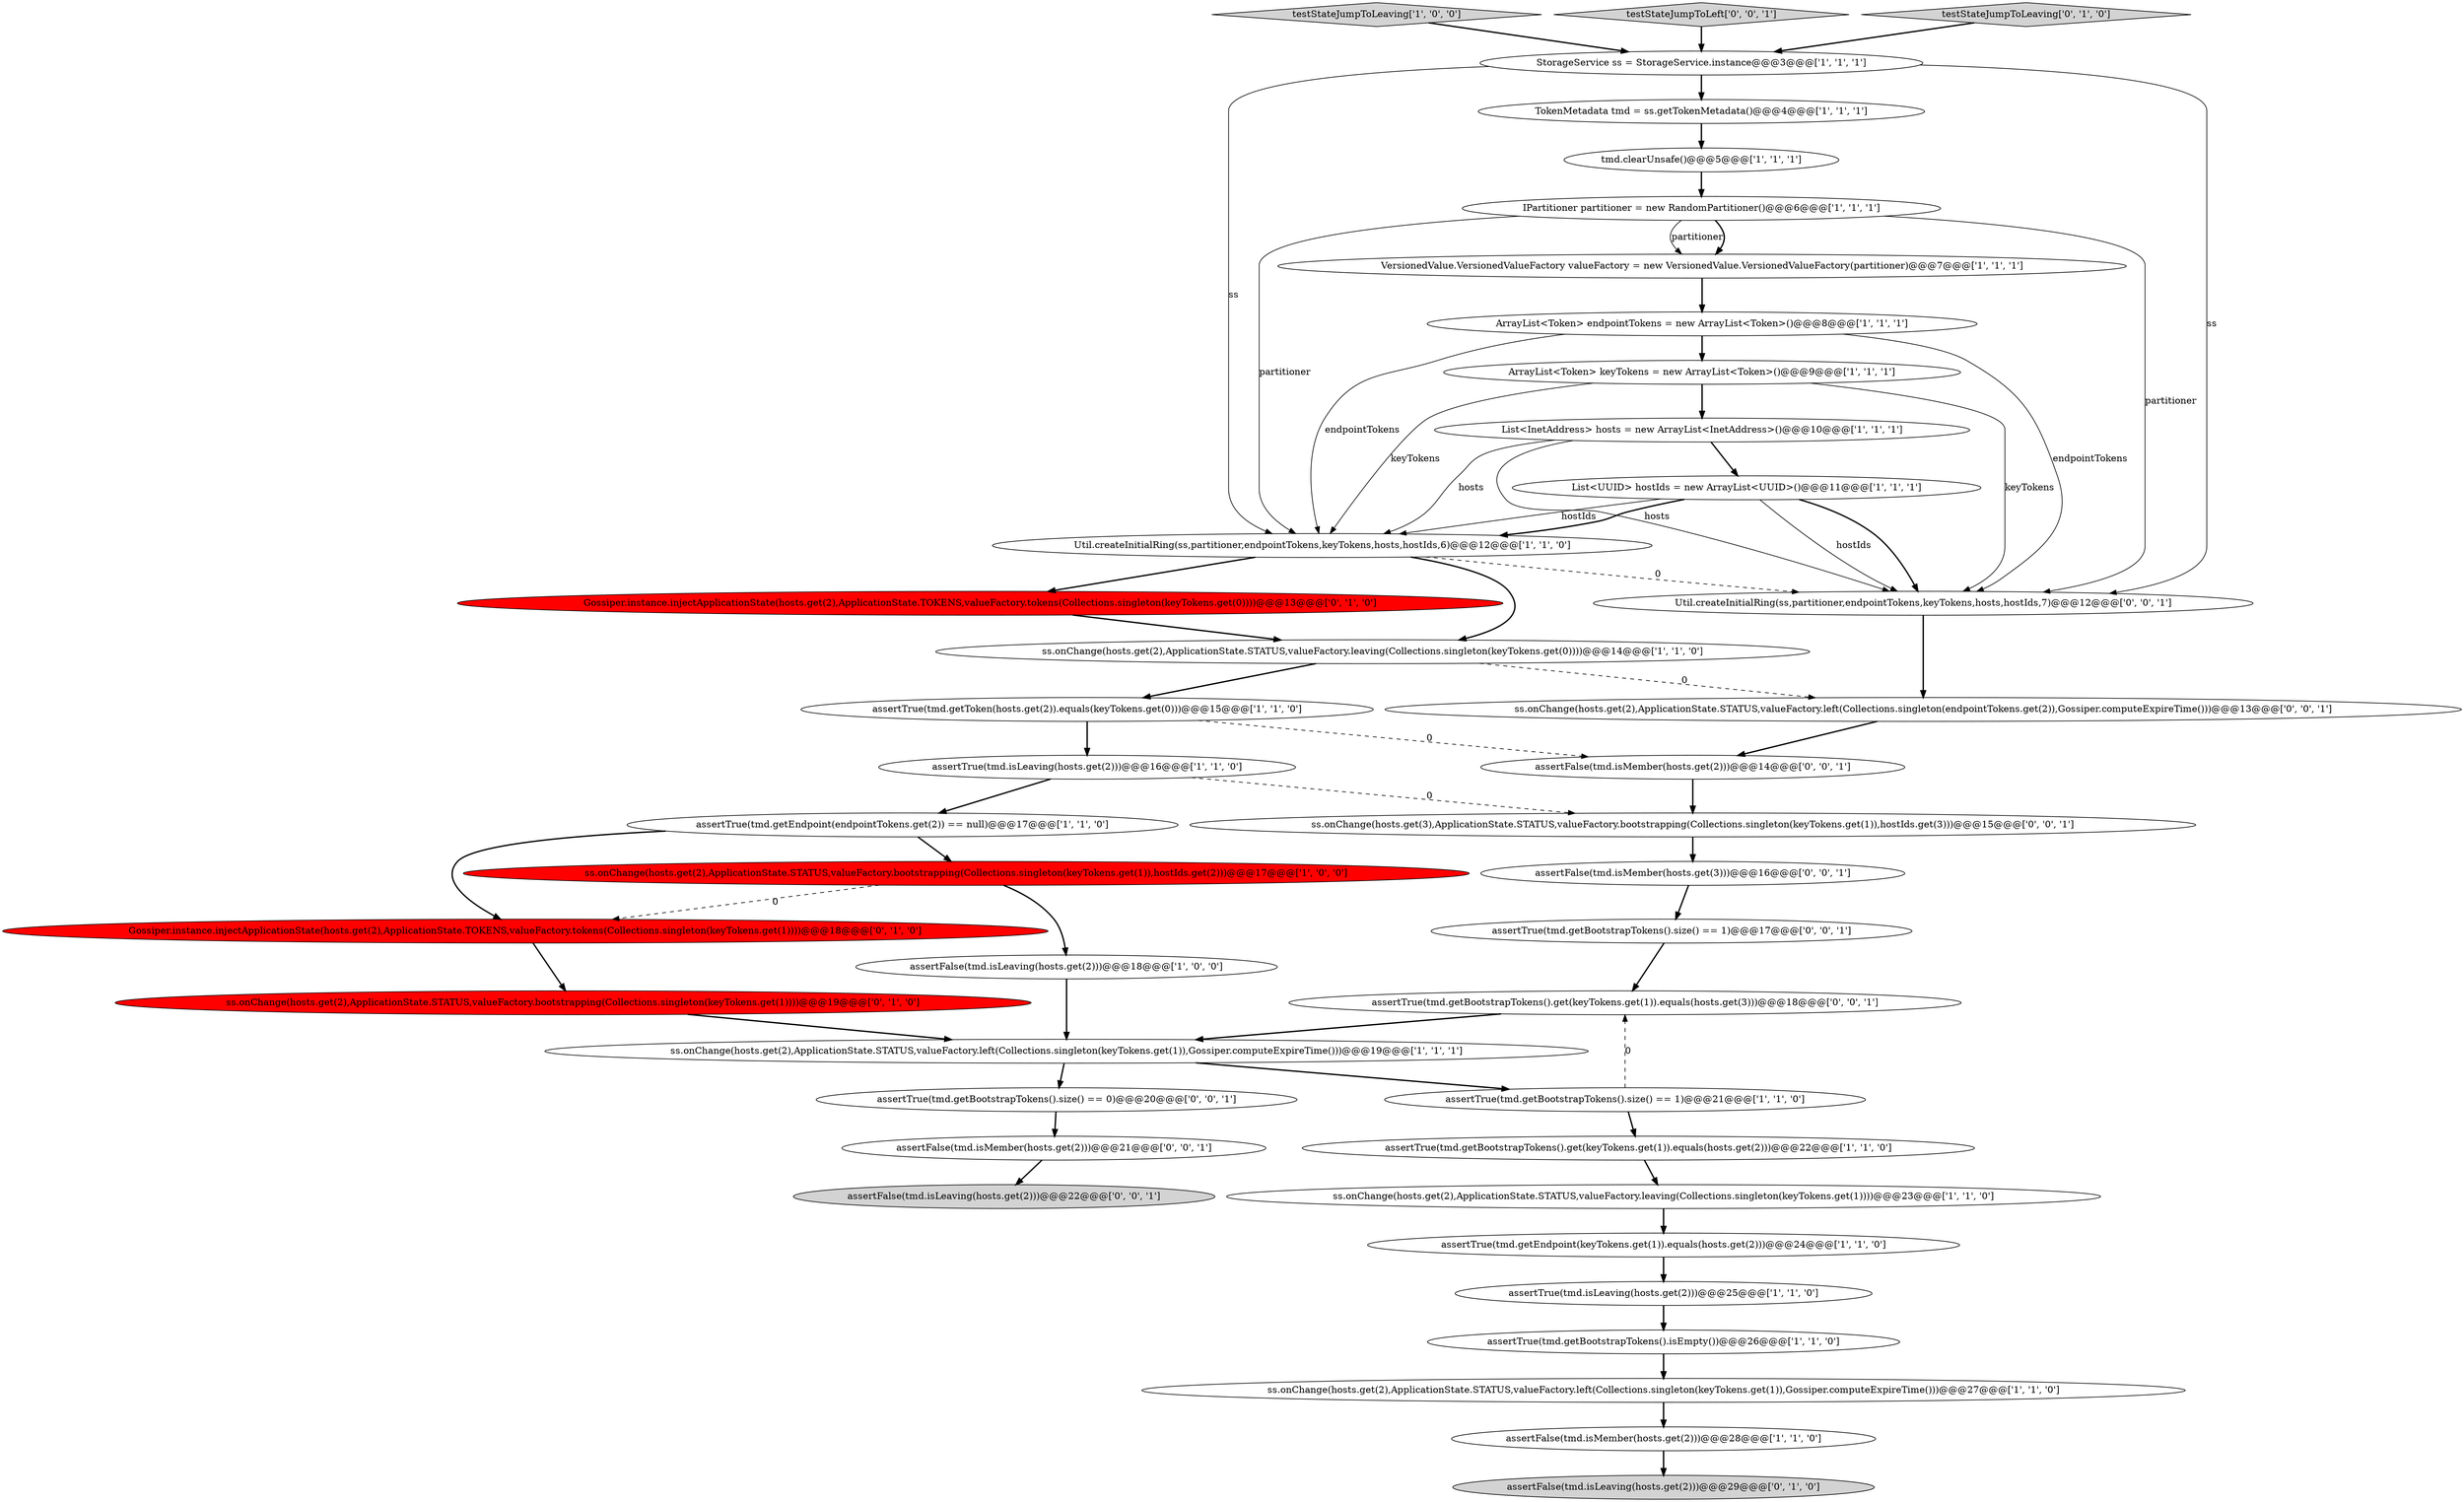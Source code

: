 digraph {
3 [style = filled, label = "List<InetAddress> hosts = new ArrayList<InetAddress>()@@@10@@@['1', '1', '1']", fillcolor = white, shape = ellipse image = "AAA0AAABBB1BBB"];
35 [style = filled, label = "assertFalse(tmd.isMember(hosts.get(3)))@@@16@@@['0', '0', '1']", fillcolor = white, shape = ellipse image = "AAA0AAABBB3BBB"];
18 [style = filled, label = "ss.onChange(hosts.get(2),ApplicationState.STATUS,valueFactory.leaving(Collections.singleton(keyTokens.get(1))))@@@23@@@['1', '1', '0']", fillcolor = white, shape = ellipse image = "AAA0AAABBB1BBB"];
28 [style = filled, label = "assertFalse(tmd.isLeaving(hosts.get(2)))@@@29@@@['0', '1', '0']", fillcolor = lightgray, shape = ellipse image = "AAA0AAABBB2BBB"];
2 [style = filled, label = "assertTrue(tmd.isLeaving(hosts.get(2)))@@@25@@@['1', '1', '0']", fillcolor = white, shape = ellipse image = "AAA0AAABBB1BBB"];
15 [style = filled, label = "ss.onChange(hosts.get(2),ApplicationState.STATUS,valueFactory.left(Collections.singleton(keyTokens.get(1)),Gossiper.computeExpireTime()))@@@27@@@['1', '1', '0']", fillcolor = white, shape = ellipse image = "AAA0AAABBB1BBB"];
7 [style = filled, label = "List<UUID> hostIds = new ArrayList<UUID>()@@@11@@@['1', '1', '1']", fillcolor = white, shape = ellipse image = "AAA0AAABBB1BBB"];
39 [style = filled, label = "assertTrue(tmd.getBootstrapTokens().size() == 1)@@@17@@@['0', '0', '1']", fillcolor = white, shape = ellipse image = "AAA0AAABBB3BBB"];
14 [style = filled, label = "tmd.clearUnsafe()@@@5@@@['1', '1', '1']", fillcolor = white, shape = ellipse image = "AAA0AAABBB1BBB"];
33 [style = filled, label = "assertFalse(tmd.isMember(hosts.get(2)))@@@21@@@['0', '0', '1']", fillcolor = white, shape = ellipse image = "AAA0AAABBB3BBB"];
4 [style = filled, label = "assertTrue(tmd.getEndpoint(keyTokens.get(1)).equals(hosts.get(2)))@@@24@@@['1', '1', '0']", fillcolor = white, shape = ellipse image = "AAA0AAABBB1BBB"];
21 [style = filled, label = "ArrayList<Token> endpointTokens = new ArrayList<Token>()@@@8@@@['1', '1', '1']", fillcolor = white, shape = ellipse image = "AAA0AAABBB1BBB"];
27 [style = filled, label = "Gossiper.instance.injectApplicationState(hosts.get(2),ApplicationState.TOKENS,valueFactory.tokens(Collections.singleton(keyTokens.get(0))))@@@13@@@['0', '1', '0']", fillcolor = red, shape = ellipse image = "AAA1AAABBB2BBB"];
34 [style = filled, label = "ss.onChange(hosts.get(2),ApplicationState.STATUS,valueFactory.left(Collections.singleton(endpointTokens.get(2)),Gossiper.computeExpireTime()))@@@13@@@['0', '0', '1']", fillcolor = white, shape = ellipse image = "AAA0AAABBB3BBB"];
32 [style = filled, label = "assertFalse(tmd.isLeaving(hosts.get(2)))@@@22@@@['0', '0', '1']", fillcolor = lightgray, shape = ellipse image = "AAA0AAABBB3BBB"];
6 [style = filled, label = "assertTrue(tmd.getBootstrapTokens().isEmpty())@@@26@@@['1', '1', '0']", fillcolor = white, shape = ellipse image = "AAA0AAABBB1BBB"];
13 [style = filled, label = "assertFalse(tmd.isMember(hosts.get(2)))@@@28@@@['1', '1', '0']", fillcolor = white, shape = ellipse image = "AAA0AAABBB1BBB"];
26 [style = filled, label = "Gossiper.instance.injectApplicationState(hosts.get(2),ApplicationState.TOKENS,valueFactory.tokens(Collections.singleton(keyTokens.get(1))))@@@18@@@['0', '1', '0']", fillcolor = red, shape = ellipse image = "AAA1AAABBB2BBB"];
11 [style = filled, label = "ss.onChange(hosts.get(2),ApplicationState.STATUS,valueFactory.leaving(Collections.singleton(keyTokens.get(0))))@@@14@@@['1', '1', '0']", fillcolor = white, shape = ellipse image = "AAA0AAABBB1BBB"];
5 [style = filled, label = "assertTrue(tmd.getBootstrapTokens().size() == 1)@@@21@@@['1', '1', '0']", fillcolor = white, shape = ellipse image = "AAA0AAABBB1BBB"];
25 [style = filled, label = "assertTrue(tmd.getEndpoint(endpointTokens.get(2)) == null)@@@17@@@['1', '1', '0']", fillcolor = white, shape = ellipse image = "AAA0AAABBB1BBB"];
0 [style = filled, label = "ss.onChange(hosts.get(2),ApplicationState.STATUS,valueFactory.left(Collections.singleton(keyTokens.get(1)),Gossiper.computeExpireTime()))@@@19@@@['1', '1', '1']", fillcolor = white, shape = ellipse image = "AAA0AAABBB1BBB"];
17 [style = filled, label = "assertTrue(tmd.getToken(hosts.get(2)).equals(keyTokens.get(0)))@@@15@@@['1', '1', '0']", fillcolor = white, shape = ellipse image = "AAA0AAABBB1BBB"];
41 [style = filled, label = "Util.createInitialRing(ss,partitioner,endpointTokens,keyTokens,hosts,hostIds,7)@@@12@@@['0', '0', '1']", fillcolor = white, shape = ellipse image = "AAA0AAABBB3BBB"];
16 [style = filled, label = "testStateJumpToLeaving['1', '0', '0']", fillcolor = lightgray, shape = diamond image = "AAA0AAABBB1BBB"];
19 [style = filled, label = "IPartitioner partitioner = new RandomPartitioner()@@@6@@@['1', '1', '1']", fillcolor = white, shape = ellipse image = "AAA0AAABBB1BBB"];
20 [style = filled, label = "TokenMetadata tmd = ss.getTokenMetadata()@@@4@@@['1', '1', '1']", fillcolor = white, shape = ellipse image = "AAA0AAABBB1BBB"];
10 [style = filled, label = "ss.onChange(hosts.get(2),ApplicationState.STATUS,valueFactory.bootstrapping(Collections.singleton(keyTokens.get(1)),hostIds.get(2)))@@@17@@@['1', '0', '0']", fillcolor = red, shape = ellipse image = "AAA1AAABBB1BBB"];
1 [style = filled, label = "assertFalse(tmd.isLeaving(hosts.get(2)))@@@18@@@['1', '0', '0']", fillcolor = white, shape = ellipse image = "AAA0AAABBB1BBB"];
38 [style = filled, label = "assertTrue(tmd.getBootstrapTokens().get(keyTokens.get(1)).equals(hosts.get(3)))@@@18@@@['0', '0', '1']", fillcolor = white, shape = ellipse image = "AAA0AAABBB3BBB"];
22 [style = filled, label = "VersionedValue.VersionedValueFactory valueFactory = new VersionedValue.VersionedValueFactory(partitioner)@@@7@@@['1', '1', '1']", fillcolor = white, shape = ellipse image = "AAA0AAABBB1BBB"];
37 [style = filled, label = "assertTrue(tmd.getBootstrapTokens().size() == 0)@@@20@@@['0', '0', '1']", fillcolor = white, shape = ellipse image = "AAA0AAABBB3BBB"];
8 [style = filled, label = "StorageService ss = StorageService.instance@@@3@@@['1', '1', '1']", fillcolor = white, shape = ellipse image = "AAA0AAABBB1BBB"];
12 [style = filled, label = "ArrayList<Token> keyTokens = new ArrayList<Token>()@@@9@@@['1', '1', '1']", fillcolor = white, shape = ellipse image = "AAA0AAABBB1BBB"];
36 [style = filled, label = "testStateJumpToLeft['0', '0', '1']", fillcolor = lightgray, shape = diamond image = "AAA0AAABBB3BBB"];
23 [style = filled, label = "assertTrue(tmd.isLeaving(hosts.get(2)))@@@16@@@['1', '1', '0']", fillcolor = white, shape = ellipse image = "AAA0AAABBB1BBB"];
29 [style = filled, label = "testStateJumpToLeaving['0', '1', '0']", fillcolor = lightgray, shape = diamond image = "AAA0AAABBB2BBB"];
30 [style = filled, label = "ss.onChange(hosts.get(2),ApplicationState.STATUS,valueFactory.bootstrapping(Collections.singleton(keyTokens.get(1))))@@@19@@@['0', '1', '0']", fillcolor = red, shape = ellipse image = "AAA1AAABBB2BBB"];
40 [style = filled, label = "ss.onChange(hosts.get(3),ApplicationState.STATUS,valueFactory.bootstrapping(Collections.singleton(keyTokens.get(1)),hostIds.get(3)))@@@15@@@['0', '0', '1']", fillcolor = white, shape = ellipse image = "AAA0AAABBB3BBB"];
9 [style = filled, label = "Util.createInitialRing(ss,partitioner,endpointTokens,keyTokens,hosts,hostIds,6)@@@12@@@['1', '1', '0']", fillcolor = white, shape = ellipse image = "AAA0AAABBB1BBB"];
31 [style = filled, label = "assertFalse(tmd.isMember(hosts.get(2)))@@@14@@@['0', '0', '1']", fillcolor = white, shape = ellipse image = "AAA0AAABBB3BBB"];
24 [style = filled, label = "assertTrue(tmd.getBootstrapTokens().get(keyTokens.get(1)).equals(hosts.get(2)))@@@22@@@['1', '1', '0']", fillcolor = white, shape = ellipse image = "AAA0AAABBB1BBB"];
29->8 [style = bold, label=""];
23->25 [style = bold, label=""];
15->13 [style = bold, label=""];
40->35 [style = bold, label=""];
9->11 [style = bold, label=""];
0->37 [style = bold, label=""];
7->41 [style = solid, label="hostIds"];
16->8 [style = bold, label=""];
23->40 [style = dashed, label="0"];
2->6 [style = bold, label=""];
11->34 [style = dashed, label="0"];
12->9 [style = solid, label="keyTokens"];
35->39 [style = bold, label=""];
22->21 [style = bold, label=""];
14->19 [style = bold, label=""];
34->31 [style = bold, label=""];
20->14 [style = bold, label=""];
21->9 [style = solid, label="endpointTokens"];
7->9 [style = solid, label="hostIds"];
1->0 [style = bold, label=""];
4->2 [style = bold, label=""];
12->41 [style = solid, label="keyTokens"];
17->31 [style = dashed, label="0"];
24->18 [style = bold, label=""];
3->9 [style = solid, label="hosts"];
17->23 [style = bold, label=""];
6->15 [style = bold, label=""];
26->30 [style = bold, label=""];
21->12 [style = bold, label=""];
9->27 [style = bold, label=""];
7->9 [style = bold, label=""];
8->41 [style = solid, label="ss"];
10->26 [style = dashed, label="0"];
8->20 [style = bold, label=""];
18->4 [style = bold, label=""];
27->11 [style = bold, label=""];
3->7 [style = bold, label=""];
5->24 [style = bold, label=""];
3->41 [style = solid, label="hosts"];
19->9 [style = solid, label="partitioner"];
25->26 [style = bold, label=""];
38->0 [style = bold, label=""];
19->22 [style = solid, label="partitioner"];
39->38 [style = bold, label=""];
36->8 [style = bold, label=""];
31->40 [style = bold, label=""];
11->17 [style = bold, label=""];
33->32 [style = bold, label=""];
25->10 [style = bold, label=""];
21->41 [style = solid, label="endpointTokens"];
7->41 [style = bold, label=""];
12->3 [style = bold, label=""];
30->0 [style = bold, label=""];
19->41 [style = solid, label="partitioner"];
9->41 [style = dashed, label="0"];
13->28 [style = bold, label=""];
5->38 [style = dashed, label="0"];
37->33 [style = bold, label=""];
10->1 [style = bold, label=""];
19->22 [style = bold, label=""];
41->34 [style = bold, label=""];
8->9 [style = solid, label="ss"];
0->5 [style = bold, label=""];
}
